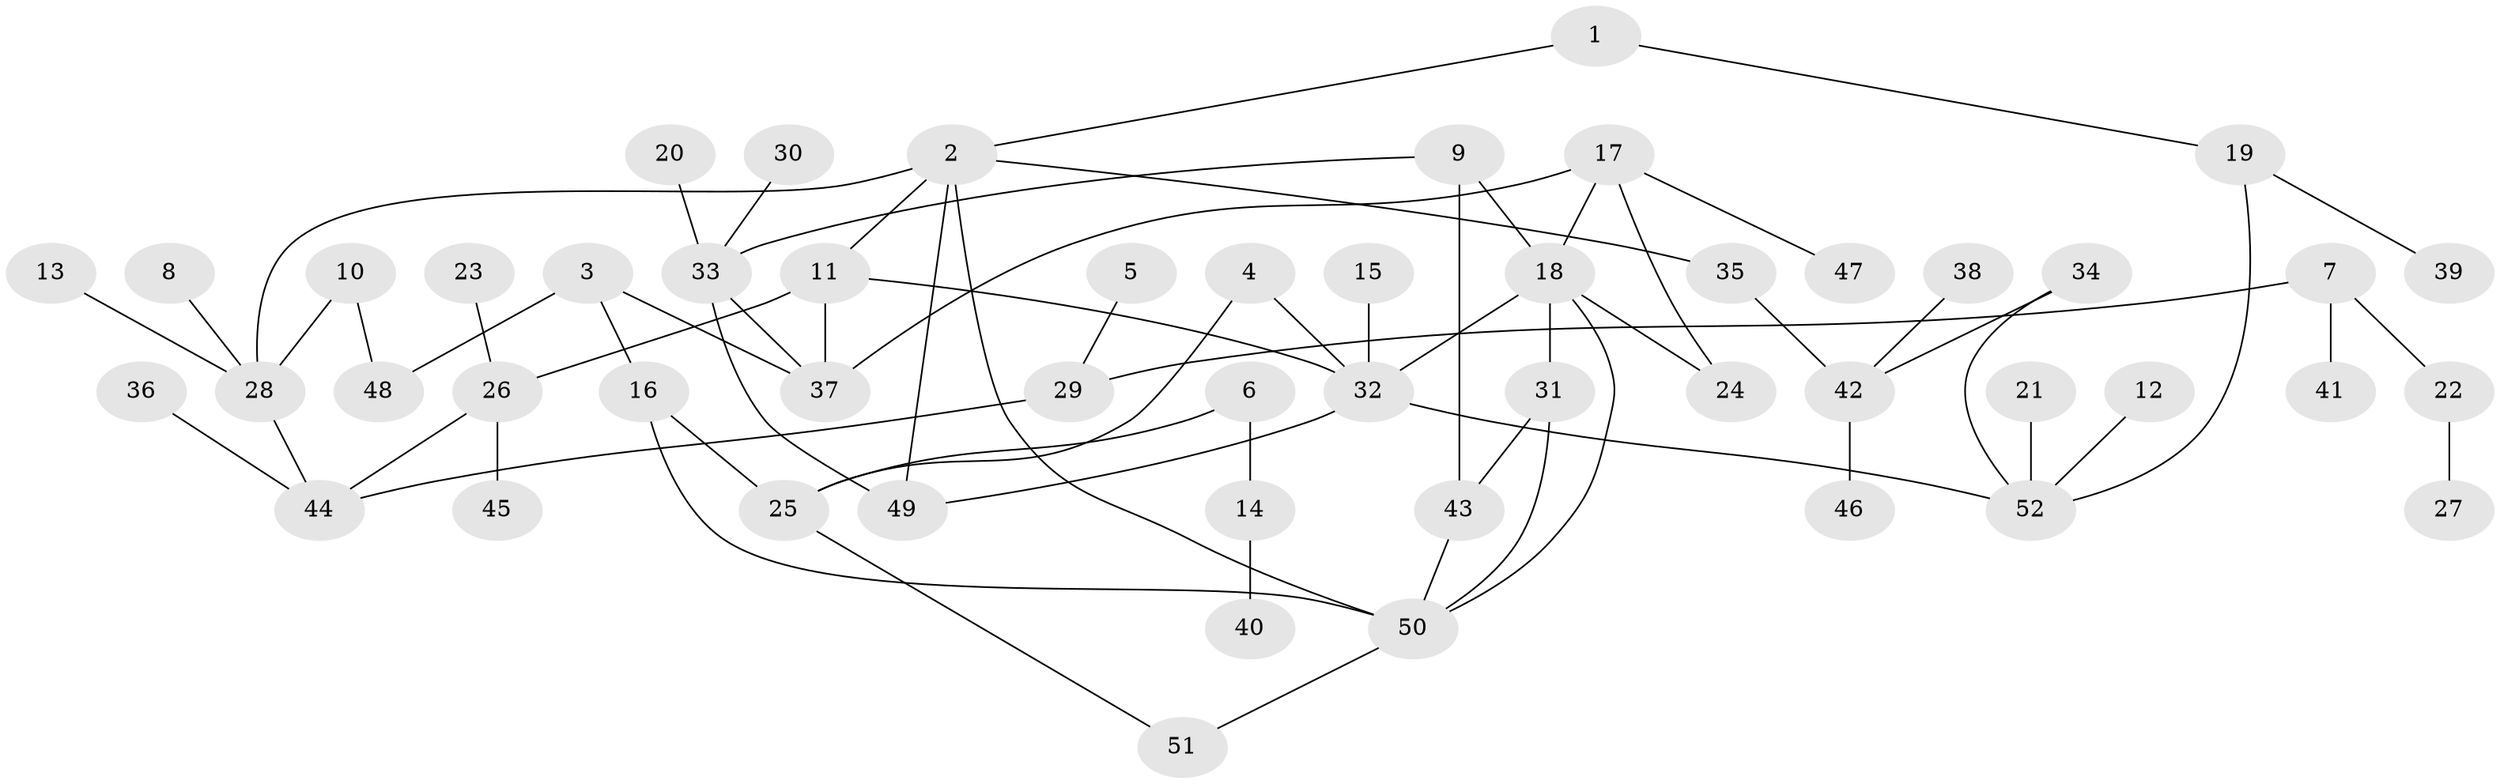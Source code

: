 // original degree distribution, {5: 0.06796116504854369, 2: 0.27184466019417475, 4: 0.07766990291262135, 3: 0.20388349514563106, 6: 0.02912621359223301, 1: 0.34951456310679613}
// Generated by graph-tools (version 1.1) at 2025/49/03/09/25 03:49:25]
// undirected, 52 vertices, 67 edges
graph export_dot {
graph [start="1"]
  node [color=gray90,style=filled];
  1;
  2;
  3;
  4;
  5;
  6;
  7;
  8;
  9;
  10;
  11;
  12;
  13;
  14;
  15;
  16;
  17;
  18;
  19;
  20;
  21;
  22;
  23;
  24;
  25;
  26;
  27;
  28;
  29;
  30;
  31;
  32;
  33;
  34;
  35;
  36;
  37;
  38;
  39;
  40;
  41;
  42;
  43;
  44;
  45;
  46;
  47;
  48;
  49;
  50;
  51;
  52;
  1 -- 2 [weight=1.0];
  1 -- 19 [weight=1.0];
  2 -- 11 [weight=1.0];
  2 -- 28 [weight=1.0];
  2 -- 35 [weight=1.0];
  2 -- 49 [weight=1.0];
  2 -- 50 [weight=1.0];
  3 -- 16 [weight=1.0];
  3 -- 37 [weight=1.0];
  3 -- 48 [weight=1.0];
  4 -- 25 [weight=1.0];
  4 -- 32 [weight=1.0];
  5 -- 29 [weight=1.0];
  6 -- 14 [weight=1.0];
  6 -- 25 [weight=1.0];
  7 -- 22 [weight=1.0];
  7 -- 29 [weight=1.0];
  7 -- 41 [weight=1.0];
  8 -- 28 [weight=1.0];
  9 -- 18 [weight=1.0];
  9 -- 33 [weight=1.0];
  9 -- 43 [weight=1.0];
  10 -- 28 [weight=1.0];
  10 -- 48 [weight=1.0];
  11 -- 26 [weight=1.0];
  11 -- 32 [weight=1.0];
  11 -- 37 [weight=1.0];
  12 -- 52 [weight=1.0];
  13 -- 28 [weight=1.0];
  14 -- 40 [weight=1.0];
  15 -- 32 [weight=1.0];
  16 -- 25 [weight=1.0];
  16 -- 50 [weight=1.0];
  17 -- 18 [weight=1.0];
  17 -- 24 [weight=1.0];
  17 -- 37 [weight=1.0];
  17 -- 47 [weight=1.0];
  18 -- 24 [weight=1.0];
  18 -- 31 [weight=1.0];
  18 -- 32 [weight=1.0];
  18 -- 50 [weight=1.0];
  19 -- 39 [weight=1.0];
  19 -- 52 [weight=1.0];
  20 -- 33 [weight=1.0];
  21 -- 52 [weight=1.0];
  22 -- 27 [weight=1.0];
  23 -- 26 [weight=1.0];
  25 -- 51 [weight=1.0];
  26 -- 44 [weight=1.0];
  26 -- 45 [weight=1.0];
  28 -- 44 [weight=1.0];
  29 -- 44 [weight=1.0];
  30 -- 33 [weight=1.0];
  31 -- 43 [weight=1.0];
  31 -- 50 [weight=1.0];
  32 -- 49 [weight=1.0];
  32 -- 52 [weight=1.0];
  33 -- 37 [weight=1.0];
  33 -- 49 [weight=1.0];
  34 -- 42 [weight=1.0];
  34 -- 52 [weight=1.0];
  35 -- 42 [weight=1.0];
  36 -- 44 [weight=1.0];
  38 -- 42 [weight=1.0];
  42 -- 46 [weight=1.0];
  43 -- 50 [weight=1.0];
  50 -- 51 [weight=1.0];
}

